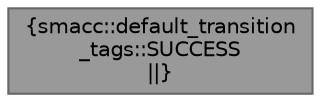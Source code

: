 digraph "smacc::default_transition_tags::SUCCESS"
{
 // LATEX_PDF_SIZE
  bgcolor="transparent";
  edge [fontname=Helvetica,fontsize=10,labelfontname=Helvetica,labelfontsize=10];
  node [fontname=Helvetica,fontsize=10,shape=box,height=0.2,width=0.4];
  Node1 [label="{smacc::default_transition\l_tags::SUCCESS\n||}",height=0.2,width=0.4,color="gray40", fillcolor="grey60", style="filled", fontcolor="black",tooltip=" "];
}
